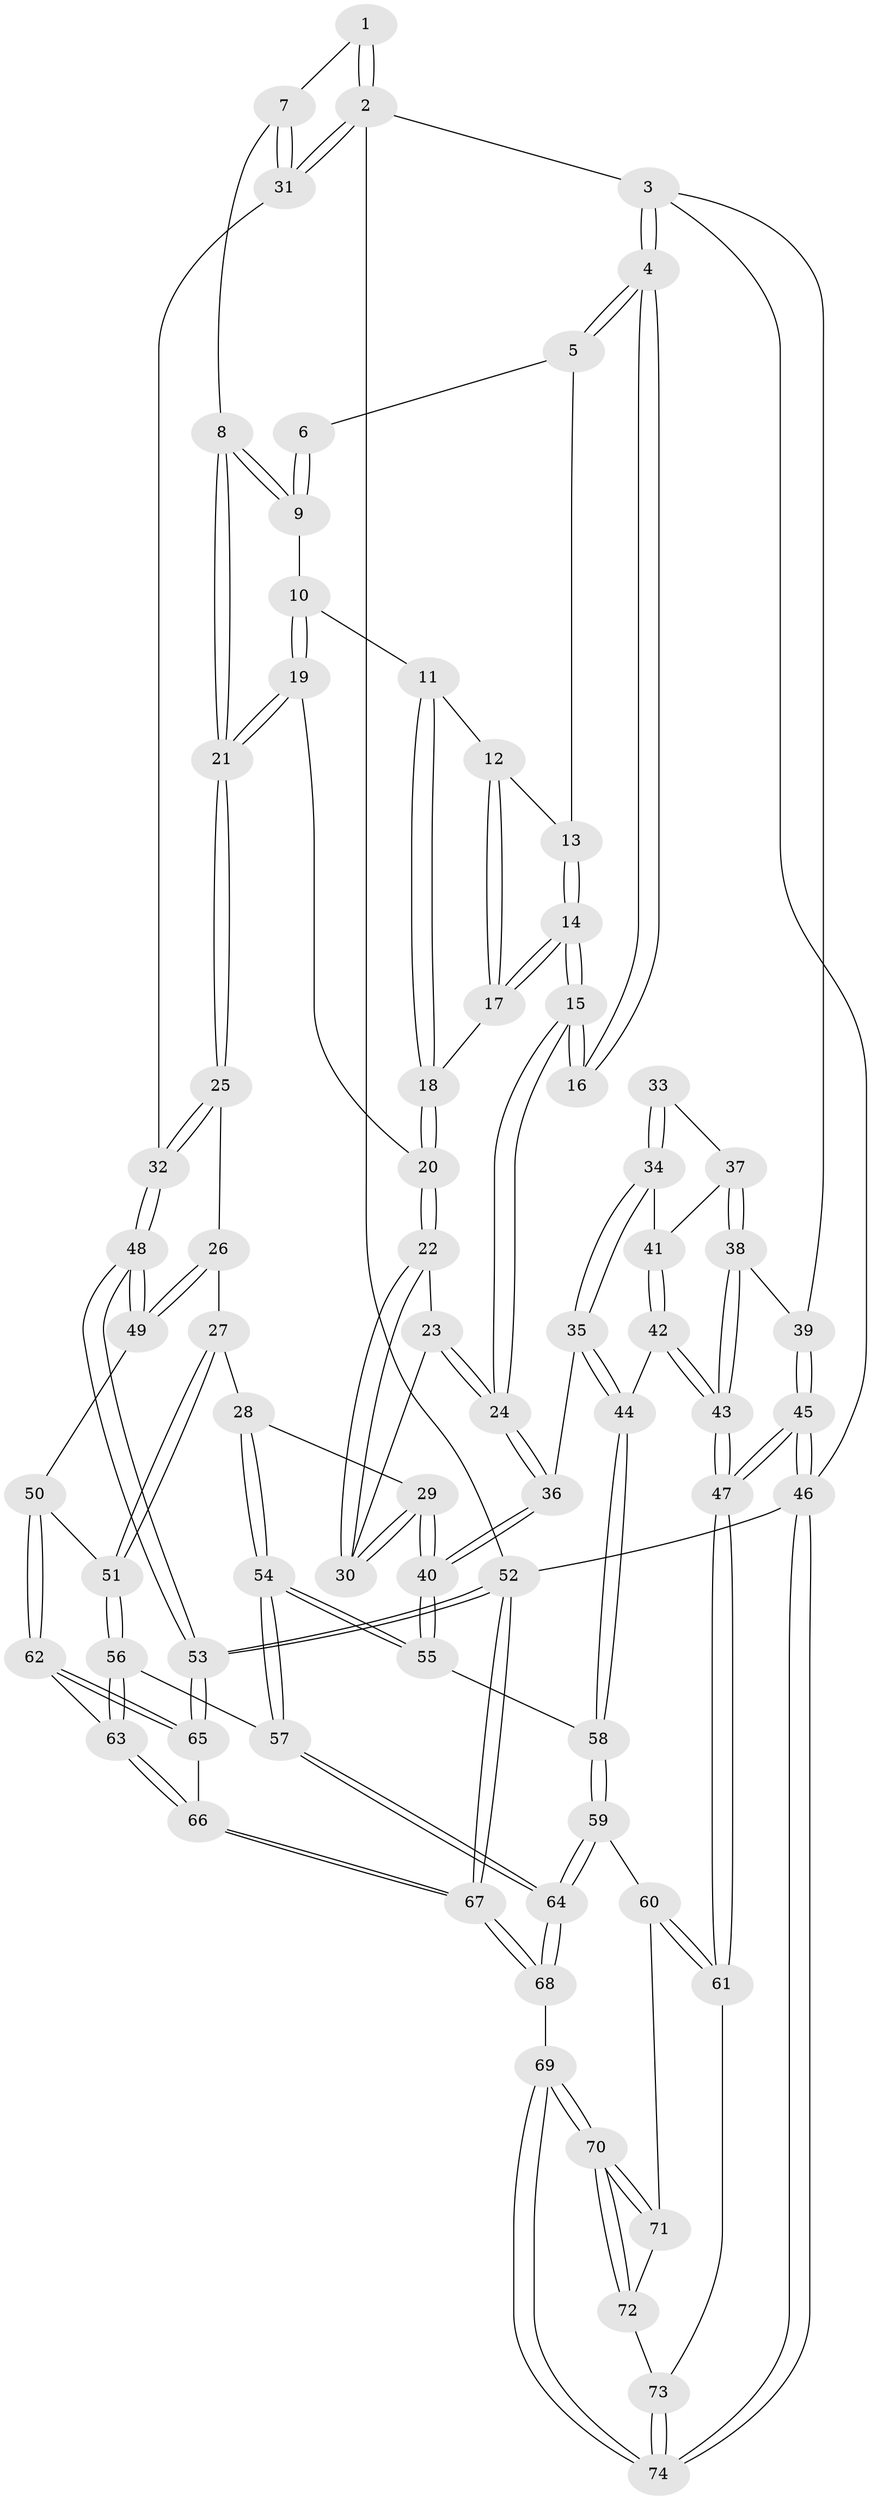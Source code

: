 // coarse degree distribution, {4: 0.5172413793103449, 8: 0.06896551724137931, 2: 0.06896551724137931, 5: 0.13793103448275862, 3: 0.20689655172413793}
// Generated by graph-tools (version 1.1) at 2025/21/03/04/25 18:21:18]
// undirected, 74 vertices, 182 edges
graph export_dot {
graph [start="1"]
  node [color=gray90,style=filled];
  1 [pos="+0.9064757457757862+0"];
  2 [pos="+1+0"];
  3 [pos="+0+0"];
  4 [pos="+0+0"];
  5 [pos="+0.38279102956307376+0"];
  6 [pos="+0.5851265873323018+0"];
  7 [pos="+0.8073621191595152+0.2302750270058434"];
  8 [pos="+0.8035611991688764+0.2357636237569137"];
  9 [pos="+0.644323121906383+0.10915848262656165"];
  10 [pos="+0.5886164632608871+0.16814797799386835"];
  11 [pos="+0.5633429299625525+0.17274001485047888"];
  12 [pos="+0.49909313442630465+0.15515519791254012"];
  13 [pos="+0.4219814760610601+0"];
  14 [pos="+0.42851731446820174+0.2871714874160119"];
  15 [pos="+0.37246620357856175+0.3274904321066089"];
  16 [pos="+0+0"];
  17 [pos="+0.45041184643642507+0.27685033858533314"];
  18 [pos="+0.5148867434953206+0.2751911235854316"];
  19 [pos="+0.6139934409495776+0.2880317567643975"];
  20 [pos="+0.5964701758560015+0.29922752959858023"];
  21 [pos="+0.8006905953613759+0.2663731643079822"];
  22 [pos="+0.5962103437273883+0.3012684427380199"];
  23 [pos="+0.5249114091651929+0.37149661261120176"];
  24 [pos="+0.37805998531688273+0.42674905870679464"];
  25 [pos="+0.8243822391829602+0.33006479535161365"];
  26 [pos="+0.811154694012633+0.40550153972687775"];
  27 [pos="+0.7854558890020762+0.44199040993313177"];
  28 [pos="+0.6933030162663993+0.4890405390899556"];
  29 [pos="+0.6171368505471108+0.44741042201822023"];
  30 [pos="+0.6041132715657727+0.3984168865786761"];
  31 [pos="+1+0"];
  32 [pos="+1+0.3276630442680224"];
  33 [pos="+0.12381113696600335+0.2856633553742018"];
  34 [pos="+0.2047603218709683+0.4213198383217468"];
  35 [pos="+0.37069429081779287+0.4525604069931253"];
  36 [pos="+0.3762116369357208+0.4489967373734656"];
  37 [pos="+0.13302556808854915+0.43963671343721866"];
  38 [pos="+0.09604180238549796+0.455454174661763"];
  39 [pos="+0+0"];
  40 [pos="+0.41685683584067523+0.47528012193901376"];
  41 [pos="+0.1768955410135731+0.44074508770491905"];
  42 [pos="+0.14999942009887715+0.6043684806304876"];
  43 [pos="+0.05675012205775742+0.6452724720172665"];
  44 [pos="+0.27640829866982114+0.5780948840758809"];
  45 [pos="+0+0.7394022048909953"];
  46 [pos="+0+1"];
  47 [pos="+0+0.7217779690310729"];
  48 [pos="+1+0.6015162948195326"];
  49 [pos="+1+0.6021032367434088"];
  50 [pos="+0.9151751146766721+0.6761471101577606"];
  51 [pos="+0.8842453095307918+0.6739438201635205"];
  52 [pos="+1+1"];
  53 [pos="+1+0.9212243410488027"];
  54 [pos="+0.6230985946831128+0.6854038140795884"];
  55 [pos="+0.5109534070394964+0.6313739684276849"];
  56 [pos="+0.789593798557463+0.7256311657873589"];
  57 [pos="+0.6252487369984597+0.6901721982720175"];
  58 [pos="+0.3486969027936424+0.7288461994557889"];
  59 [pos="+0.33933148265364443+0.7773324162722518"];
  60 [pos="+0.21017716766603148+0.8100009107176303"];
  61 [pos="+0.010155842077952119+0.7445074354516507"];
  62 [pos="+0.9395374215294952+0.8243015570974443"];
  63 [pos="+0.8092536534511501+0.8517493267191906"];
  64 [pos="+0.5218649406106054+0.9751192711041259"];
  65 [pos="+0.9822654333658969+0.8795138265786414"];
  66 [pos="+0.7883829100983601+1"];
  67 [pos="+0.7096420599639897+1"];
  68 [pos="+0.5375966730741253+1"];
  69 [pos="+0.38513571789423234+1"];
  70 [pos="+0.2726686426484522+0.9676469569690602"];
  71 [pos="+0.21907827853959386+0.851079979969907"];
  72 [pos="+0.18333232628767712+0.9349089137940847"];
  73 [pos="+0.1608305849208685+0.9566885743014065"];
  74 [pos="+0.1814322250222862+1"];
  1 -- 2;
  1 -- 2;
  1 -- 7;
  2 -- 3;
  2 -- 31;
  2 -- 31;
  2 -- 52;
  3 -- 4;
  3 -- 4;
  3 -- 39;
  3 -- 46;
  4 -- 5;
  4 -- 5;
  4 -- 16;
  4 -- 16;
  5 -- 6;
  5 -- 13;
  6 -- 9;
  6 -- 9;
  7 -- 8;
  7 -- 31;
  7 -- 31;
  8 -- 9;
  8 -- 9;
  8 -- 21;
  8 -- 21;
  9 -- 10;
  10 -- 11;
  10 -- 19;
  10 -- 19;
  11 -- 12;
  11 -- 18;
  11 -- 18;
  12 -- 13;
  12 -- 17;
  12 -- 17;
  13 -- 14;
  13 -- 14;
  14 -- 15;
  14 -- 15;
  14 -- 17;
  14 -- 17;
  15 -- 16;
  15 -- 16;
  15 -- 24;
  15 -- 24;
  17 -- 18;
  18 -- 20;
  18 -- 20;
  19 -- 20;
  19 -- 21;
  19 -- 21;
  20 -- 22;
  20 -- 22;
  21 -- 25;
  21 -- 25;
  22 -- 23;
  22 -- 30;
  22 -- 30;
  23 -- 24;
  23 -- 24;
  23 -- 30;
  24 -- 36;
  24 -- 36;
  25 -- 26;
  25 -- 32;
  25 -- 32;
  26 -- 27;
  26 -- 49;
  26 -- 49;
  27 -- 28;
  27 -- 51;
  27 -- 51;
  28 -- 29;
  28 -- 54;
  28 -- 54;
  29 -- 30;
  29 -- 30;
  29 -- 40;
  29 -- 40;
  31 -- 32;
  32 -- 48;
  32 -- 48;
  33 -- 34;
  33 -- 34;
  33 -- 37;
  34 -- 35;
  34 -- 35;
  34 -- 41;
  35 -- 36;
  35 -- 44;
  35 -- 44;
  36 -- 40;
  36 -- 40;
  37 -- 38;
  37 -- 38;
  37 -- 41;
  38 -- 39;
  38 -- 43;
  38 -- 43;
  39 -- 45;
  39 -- 45;
  40 -- 55;
  40 -- 55;
  41 -- 42;
  41 -- 42;
  42 -- 43;
  42 -- 43;
  42 -- 44;
  43 -- 47;
  43 -- 47;
  44 -- 58;
  44 -- 58;
  45 -- 46;
  45 -- 46;
  45 -- 47;
  45 -- 47;
  46 -- 74;
  46 -- 74;
  46 -- 52;
  47 -- 61;
  47 -- 61;
  48 -- 49;
  48 -- 49;
  48 -- 53;
  48 -- 53;
  49 -- 50;
  50 -- 51;
  50 -- 62;
  50 -- 62;
  51 -- 56;
  51 -- 56;
  52 -- 53;
  52 -- 53;
  52 -- 67;
  52 -- 67;
  53 -- 65;
  53 -- 65;
  54 -- 55;
  54 -- 55;
  54 -- 57;
  54 -- 57;
  55 -- 58;
  56 -- 57;
  56 -- 63;
  56 -- 63;
  57 -- 64;
  57 -- 64;
  58 -- 59;
  58 -- 59;
  59 -- 60;
  59 -- 64;
  59 -- 64;
  60 -- 61;
  60 -- 61;
  60 -- 71;
  61 -- 73;
  62 -- 63;
  62 -- 65;
  62 -- 65;
  63 -- 66;
  63 -- 66;
  64 -- 68;
  64 -- 68;
  65 -- 66;
  66 -- 67;
  66 -- 67;
  67 -- 68;
  67 -- 68;
  68 -- 69;
  69 -- 70;
  69 -- 70;
  69 -- 74;
  69 -- 74;
  70 -- 71;
  70 -- 71;
  70 -- 72;
  70 -- 72;
  71 -- 72;
  72 -- 73;
  73 -- 74;
  73 -- 74;
}
